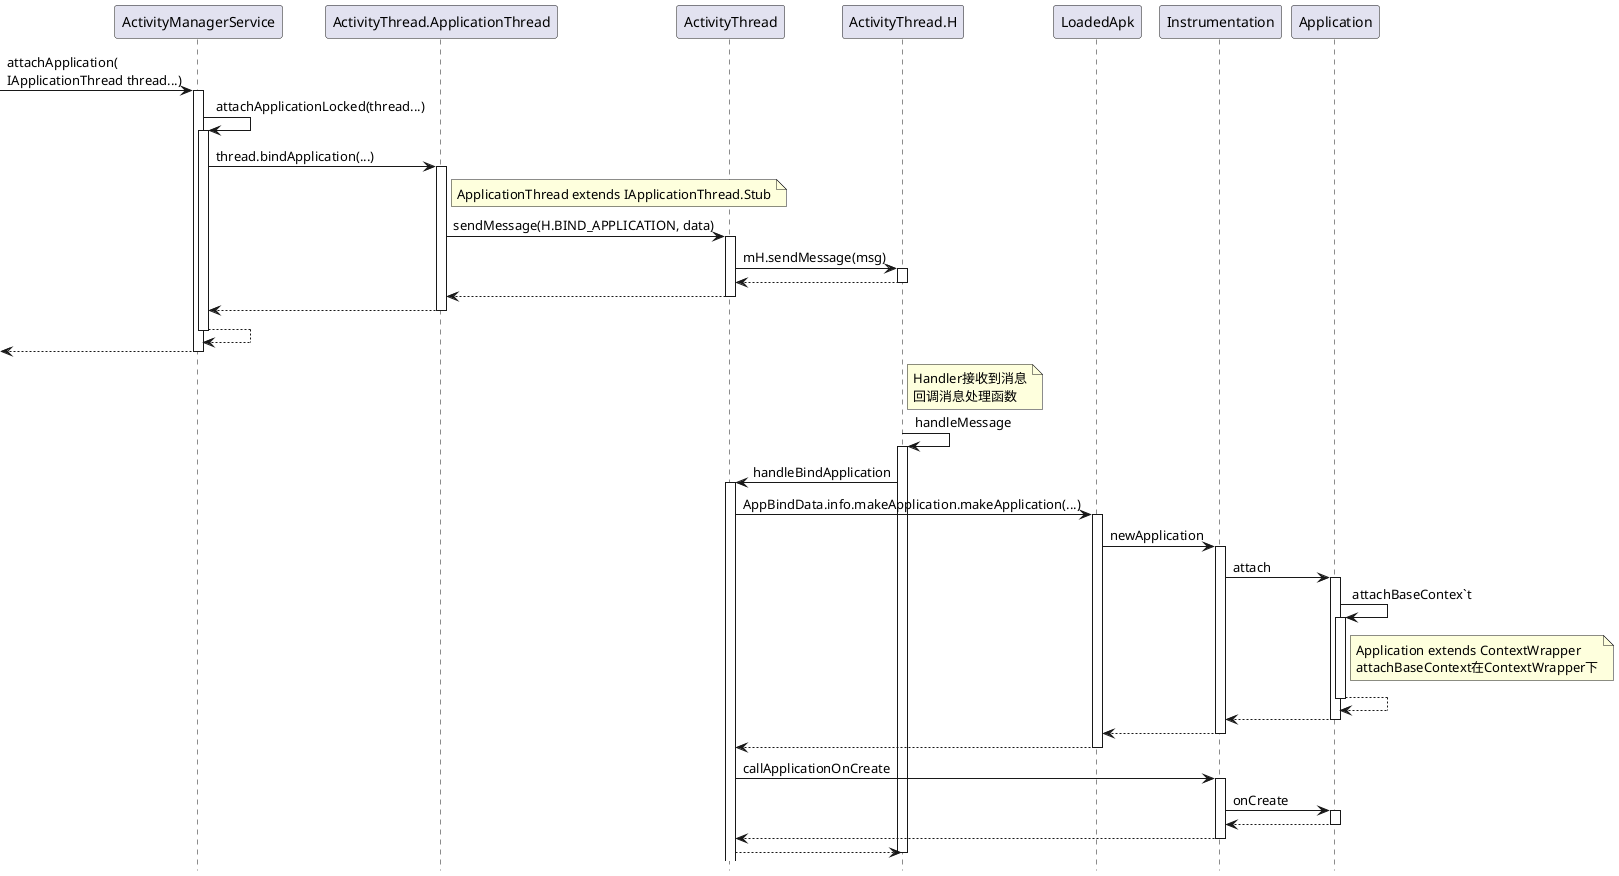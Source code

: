 @startuml

hide footbox

-> ActivityManagerService: attachApplication(\nIApplicationThread thread...)
activate ActivityManagerService
ActivityManagerService -> ActivityManagerService++: attachApplicationLocked(thread...)

ActivityManagerService -> ActivityThread.ApplicationThread++: thread.bindApplication(...)
Note right of ActivityThread.ApplicationThread: ApplicationThread extends IApplicationThread.Stub
ActivityThread.ApplicationThread -> ActivityThread++: sendMessage(H.BIND_APPLICATION, data)
ActivityThread -> ActivityThread.H++: mH.sendMessage(msg)
return

return
return
return
[<-- ActivityManagerService:
deactivate ActivityManagerService

Note right of ActivityThread.H:Handler接收到消息\n回调消息处理函数
ActivityThread.H -> ActivityThread.H++: handleMessage

ActivityThread.H -> ActivityThread++: handleBindApplication

ActivityThread -> LoadedApk++: AppBindData.info.makeApplication.makeApplication(...)

LoadedApk -> Instrumentation++: newApplication

Instrumentation -> Application++: attach

Application -> Application++: attachBaseContex`t
Note right of Application:Application extends ContextWrapper\nattachBaseContext在ContextWrapper下

return
return

return

return

ActivityThread-> Instrumentation++: callApplicationOnCreate

Instrumentation-> Application ++ : onCreate
return
return

ActivityThread--> ActivityThread.H
deactivate ActivityThread.H

@enduml